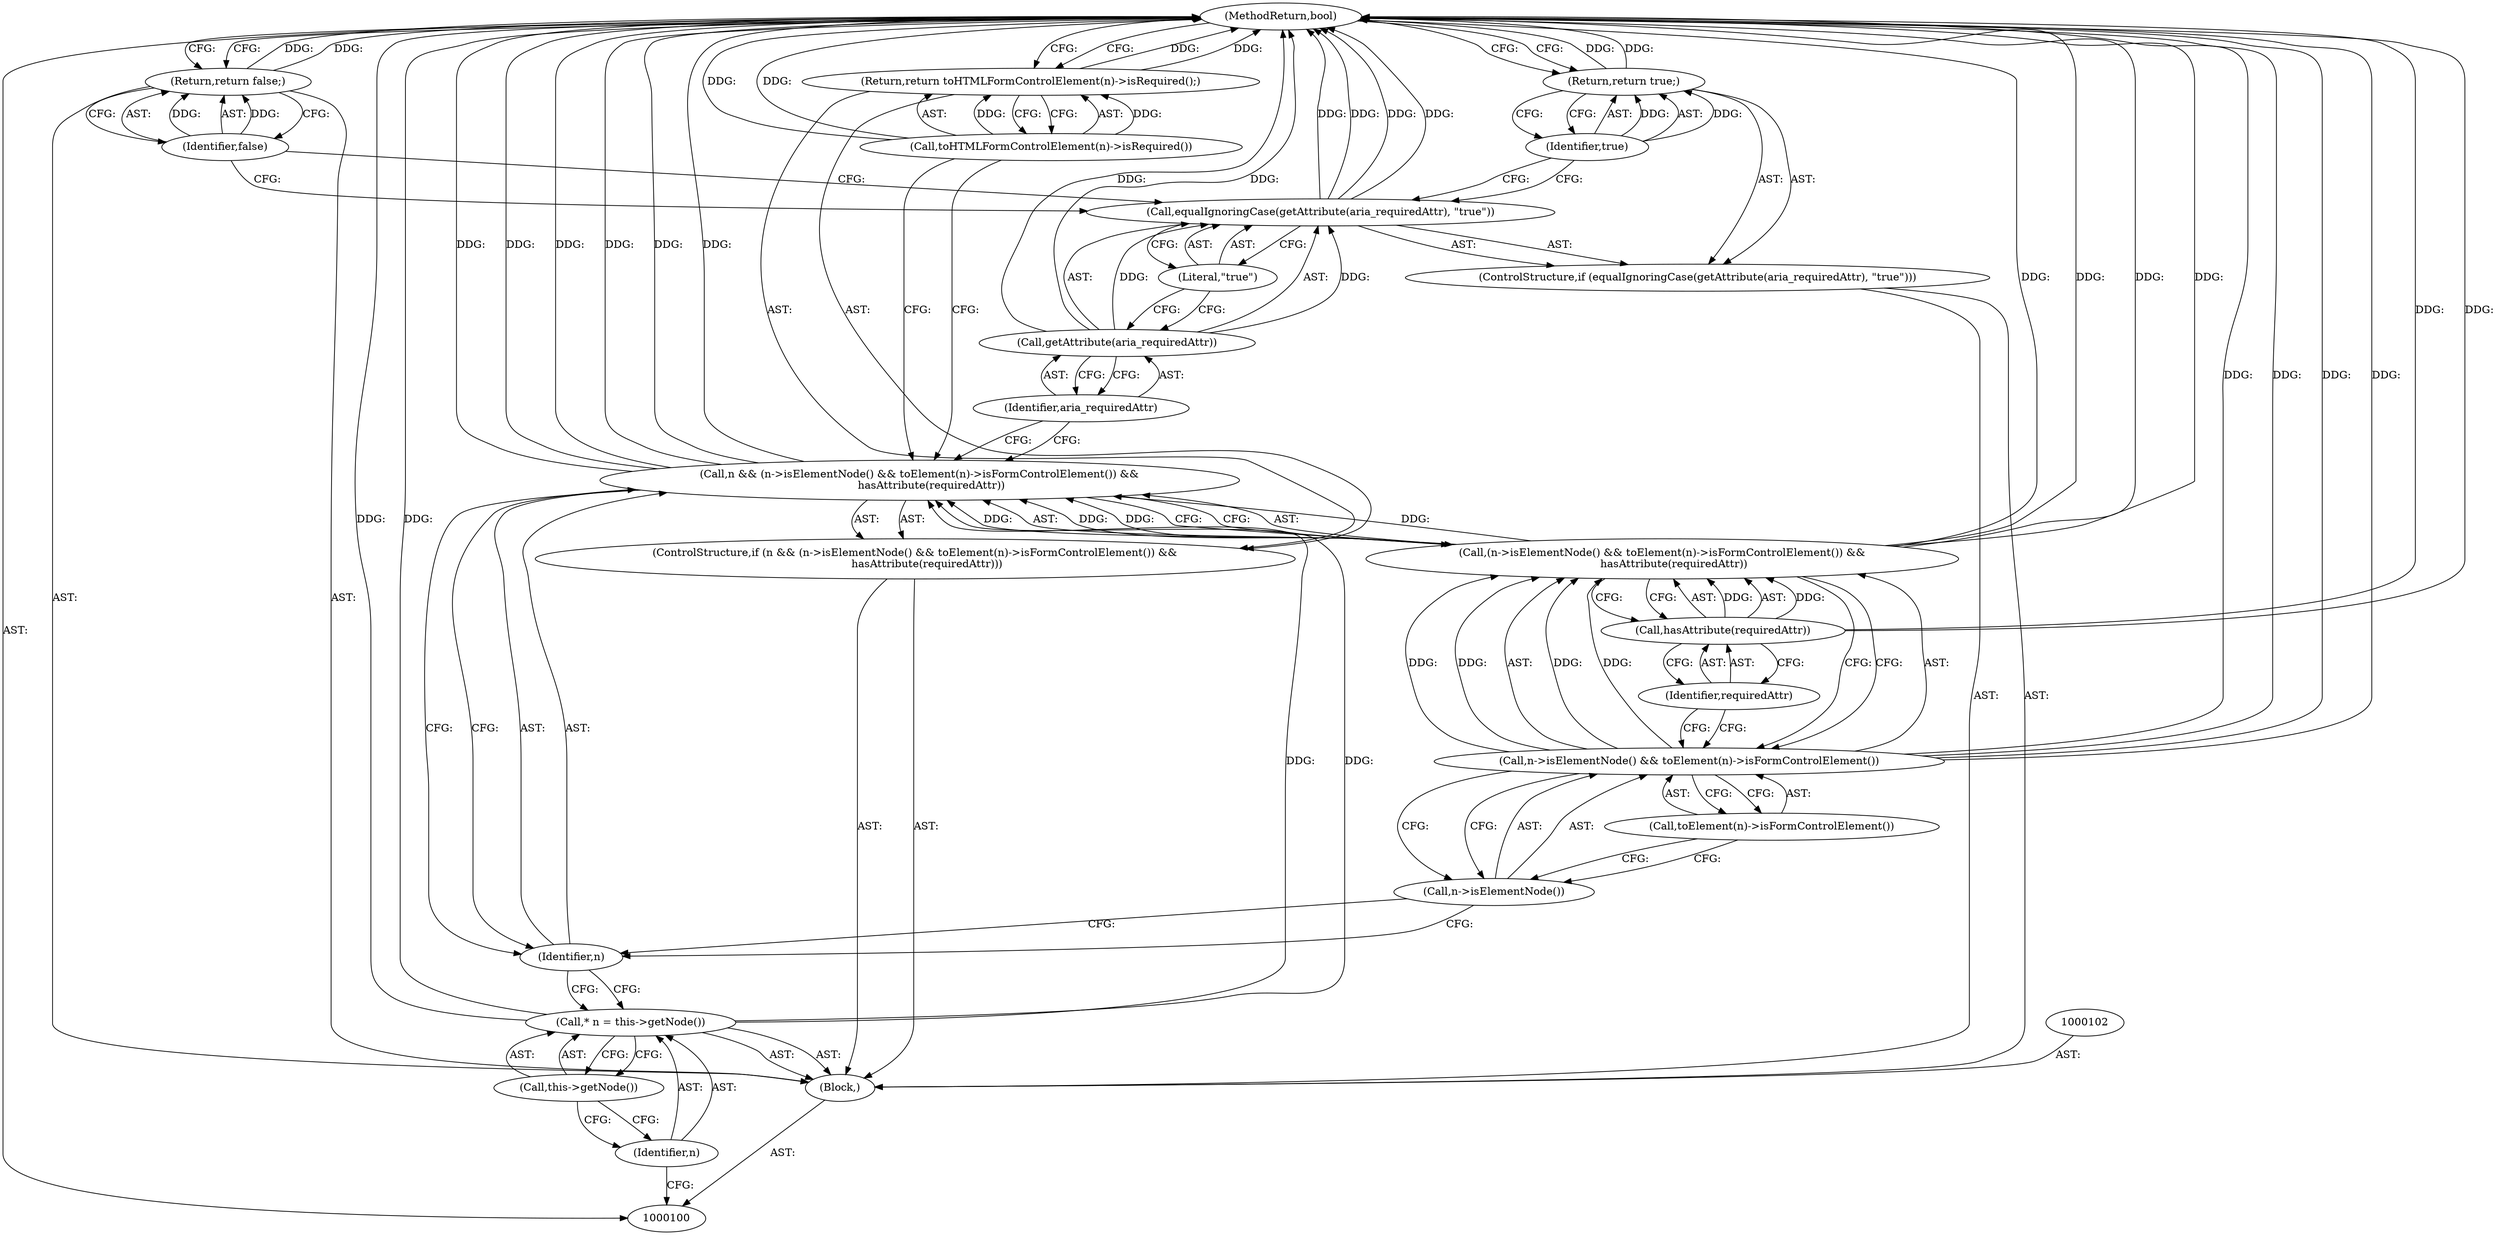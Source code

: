 digraph "1_Chrome_d27468a832d5316884bd02f459cbf493697fd7e1_17" {
"1000126" [label="(MethodReturn,bool)"];
"1000101" [label="(Block,)"];
"1000125" [label="(Identifier,false)"];
"1000124" [label="(Return,return false;)"];
"1000105" [label="(Call,this->getNode())"];
"1000103" [label="(Call,* n = this->getNode())"];
"1000104" [label="(Identifier,n)"];
"1000109" [label="(Call,(n->isElementNode() && toElement(n)->isFormControlElement()) &&\n       hasAttribute(requiredAttr))"];
"1000110" [label="(Call,n->isElementNode() && toElement(n)->isFormControlElement())"];
"1000111" [label="(Call,n->isElementNode())"];
"1000106" [label="(ControlStructure,if (n && (n->isElementNode() && toElement(n)->isFormControlElement()) &&\n       hasAttribute(requiredAttr)))"];
"1000112" [label="(Call,toElement(n)->isFormControlElement())"];
"1000107" [label="(Call,n && (n->isElementNode() && toElement(n)->isFormControlElement()) &&\n       hasAttribute(requiredAttr))"];
"1000108" [label="(Identifier,n)"];
"1000114" [label="(Identifier,requiredAttr)"];
"1000113" [label="(Call,hasAttribute(requiredAttr))"];
"1000116" [label="(Call,toHTMLFormControlElement(n)->isRequired())"];
"1000115" [label="(Return,return toHTMLFormControlElement(n)->isRequired();)"];
"1000117" [label="(ControlStructure,if (equalIgnoringCase(getAttribute(aria_requiredAttr), \"true\")))"];
"1000119" [label="(Call,getAttribute(aria_requiredAttr))"];
"1000120" [label="(Identifier,aria_requiredAttr)"];
"1000121" [label="(Literal,\"true\")"];
"1000118" [label="(Call,equalIgnoringCase(getAttribute(aria_requiredAttr), \"true\"))"];
"1000123" [label="(Identifier,true)"];
"1000122" [label="(Return,return true;)"];
"1000126" -> "1000100"  [label="AST: "];
"1000126" -> "1000115"  [label="CFG: "];
"1000126" -> "1000122"  [label="CFG: "];
"1000126" -> "1000124"  [label="CFG: "];
"1000122" -> "1000126"  [label="DDG: "];
"1000107" -> "1000126"  [label="DDG: "];
"1000107" -> "1000126"  [label="DDG: "];
"1000107" -> "1000126"  [label="DDG: "];
"1000103" -> "1000126"  [label="DDG: "];
"1000113" -> "1000126"  [label="DDG: "];
"1000118" -> "1000126"  [label="DDG: "];
"1000118" -> "1000126"  [label="DDG: "];
"1000110" -> "1000126"  [label="DDG: "];
"1000110" -> "1000126"  [label="DDG: "];
"1000109" -> "1000126"  [label="DDG: "];
"1000109" -> "1000126"  [label="DDG: "];
"1000119" -> "1000126"  [label="DDG: "];
"1000116" -> "1000126"  [label="DDG: "];
"1000124" -> "1000126"  [label="DDG: "];
"1000115" -> "1000126"  [label="DDG: "];
"1000101" -> "1000100"  [label="AST: "];
"1000102" -> "1000101"  [label="AST: "];
"1000103" -> "1000101"  [label="AST: "];
"1000106" -> "1000101"  [label="AST: "];
"1000117" -> "1000101"  [label="AST: "];
"1000124" -> "1000101"  [label="AST: "];
"1000125" -> "1000124"  [label="AST: "];
"1000125" -> "1000118"  [label="CFG: "];
"1000124" -> "1000125"  [label="CFG: "];
"1000125" -> "1000124"  [label="DDG: "];
"1000124" -> "1000101"  [label="AST: "];
"1000124" -> "1000125"  [label="CFG: "];
"1000125" -> "1000124"  [label="AST: "];
"1000126" -> "1000124"  [label="CFG: "];
"1000124" -> "1000126"  [label="DDG: "];
"1000125" -> "1000124"  [label="DDG: "];
"1000105" -> "1000103"  [label="AST: "];
"1000105" -> "1000104"  [label="CFG: "];
"1000103" -> "1000105"  [label="CFG: "];
"1000103" -> "1000101"  [label="AST: "];
"1000103" -> "1000105"  [label="CFG: "];
"1000104" -> "1000103"  [label="AST: "];
"1000105" -> "1000103"  [label="AST: "];
"1000108" -> "1000103"  [label="CFG: "];
"1000103" -> "1000126"  [label="DDG: "];
"1000103" -> "1000107"  [label="DDG: "];
"1000104" -> "1000103"  [label="AST: "];
"1000104" -> "1000100"  [label="CFG: "];
"1000105" -> "1000104"  [label="CFG: "];
"1000109" -> "1000107"  [label="AST: "];
"1000109" -> "1000110"  [label="CFG: "];
"1000109" -> "1000113"  [label="CFG: "];
"1000110" -> "1000109"  [label="AST: "];
"1000113" -> "1000109"  [label="AST: "];
"1000107" -> "1000109"  [label="CFG: "];
"1000109" -> "1000126"  [label="DDG: "];
"1000109" -> "1000126"  [label="DDG: "];
"1000109" -> "1000107"  [label="DDG: "];
"1000109" -> "1000107"  [label="DDG: "];
"1000110" -> "1000109"  [label="DDG: "];
"1000110" -> "1000109"  [label="DDG: "];
"1000113" -> "1000109"  [label="DDG: "];
"1000110" -> "1000109"  [label="AST: "];
"1000110" -> "1000111"  [label="CFG: "];
"1000110" -> "1000112"  [label="CFG: "];
"1000111" -> "1000110"  [label="AST: "];
"1000112" -> "1000110"  [label="AST: "];
"1000114" -> "1000110"  [label="CFG: "];
"1000109" -> "1000110"  [label="CFG: "];
"1000110" -> "1000126"  [label="DDG: "];
"1000110" -> "1000126"  [label="DDG: "];
"1000110" -> "1000109"  [label="DDG: "];
"1000110" -> "1000109"  [label="DDG: "];
"1000111" -> "1000110"  [label="AST: "];
"1000111" -> "1000108"  [label="CFG: "];
"1000112" -> "1000111"  [label="CFG: "];
"1000110" -> "1000111"  [label="CFG: "];
"1000106" -> "1000101"  [label="AST: "];
"1000107" -> "1000106"  [label="AST: "];
"1000115" -> "1000106"  [label="AST: "];
"1000112" -> "1000110"  [label="AST: "];
"1000112" -> "1000111"  [label="CFG: "];
"1000110" -> "1000112"  [label="CFG: "];
"1000107" -> "1000106"  [label="AST: "];
"1000107" -> "1000108"  [label="CFG: "];
"1000107" -> "1000109"  [label="CFG: "];
"1000108" -> "1000107"  [label="AST: "];
"1000109" -> "1000107"  [label="AST: "];
"1000116" -> "1000107"  [label="CFG: "];
"1000120" -> "1000107"  [label="CFG: "];
"1000107" -> "1000126"  [label="DDG: "];
"1000107" -> "1000126"  [label="DDG: "];
"1000107" -> "1000126"  [label="DDG: "];
"1000103" -> "1000107"  [label="DDG: "];
"1000109" -> "1000107"  [label="DDG: "];
"1000109" -> "1000107"  [label="DDG: "];
"1000108" -> "1000107"  [label="AST: "];
"1000108" -> "1000103"  [label="CFG: "];
"1000111" -> "1000108"  [label="CFG: "];
"1000107" -> "1000108"  [label="CFG: "];
"1000114" -> "1000113"  [label="AST: "];
"1000114" -> "1000110"  [label="CFG: "];
"1000113" -> "1000114"  [label="CFG: "];
"1000113" -> "1000109"  [label="AST: "];
"1000113" -> "1000114"  [label="CFG: "];
"1000114" -> "1000113"  [label="AST: "];
"1000109" -> "1000113"  [label="CFG: "];
"1000113" -> "1000126"  [label="DDG: "];
"1000113" -> "1000109"  [label="DDG: "];
"1000116" -> "1000115"  [label="AST: "];
"1000116" -> "1000107"  [label="CFG: "];
"1000115" -> "1000116"  [label="CFG: "];
"1000116" -> "1000126"  [label="DDG: "];
"1000116" -> "1000115"  [label="DDG: "];
"1000115" -> "1000106"  [label="AST: "];
"1000115" -> "1000116"  [label="CFG: "];
"1000116" -> "1000115"  [label="AST: "];
"1000126" -> "1000115"  [label="CFG: "];
"1000115" -> "1000126"  [label="DDG: "];
"1000116" -> "1000115"  [label="DDG: "];
"1000117" -> "1000101"  [label="AST: "];
"1000118" -> "1000117"  [label="AST: "];
"1000122" -> "1000117"  [label="AST: "];
"1000119" -> "1000118"  [label="AST: "];
"1000119" -> "1000120"  [label="CFG: "];
"1000120" -> "1000119"  [label="AST: "];
"1000121" -> "1000119"  [label="CFG: "];
"1000119" -> "1000126"  [label="DDG: "];
"1000119" -> "1000118"  [label="DDG: "];
"1000120" -> "1000119"  [label="AST: "];
"1000120" -> "1000107"  [label="CFG: "];
"1000119" -> "1000120"  [label="CFG: "];
"1000121" -> "1000118"  [label="AST: "];
"1000121" -> "1000119"  [label="CFG: "];
"1000118" -> "1000121"  [label="CFG: "];
"1000118" -> "1000117"  [label="AST: "];
"1000118" -> "1000121"  [label="CFG: "];
"1000119" -> "1000118"  [label="AST: "];
"1000121" -> "1000118"  [label="AST: "];
"1000123" -> "1000118"  [label="CFG: "];
"1000125" -> "1000118"  [label="CFG: "];
"1000118" -> "1000126"  [label="DDG: "];
"1000118" -> "1000126"  [label="DDG: "];
"1000119" -> "1000118"  [label="DDG: "];
"1000123" -> "1000122"  [label="AST: "];
"1000123" -> "1000118"  [label="CFG: "];
"1000122" -> "1000123"  [label="CFG: "];
"1000123" -> "1000122"  [label="DDG: "];
"1000122" -> "1000117"  [label="AST: "];
"1000122" -> "1000123"  [label="CFG: "];
"1000123" -> "1000122"  [label="AST: "];
"1000126" -> "1000122"  [label="CFG: "];
"1000122" -> "1000126"  [label="DDG: "];
"1000123" -> "1000122"  [label="DDG: "];
}
